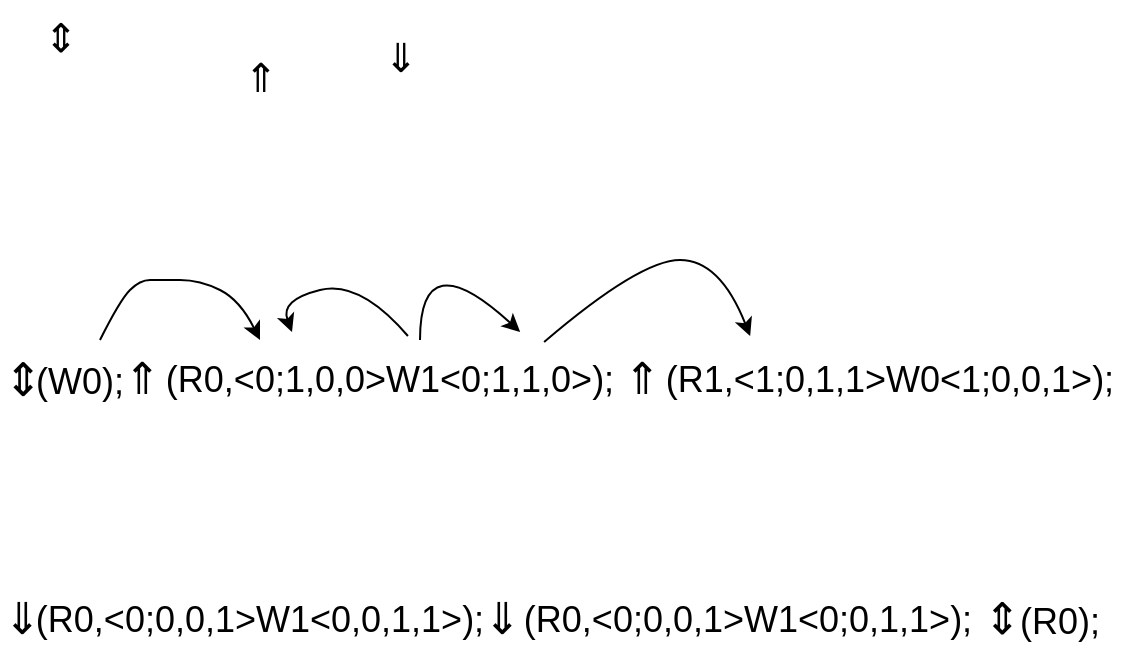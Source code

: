 <mxfile version="20.8.23" type="github">
  <diagram name="第 1 页" id="TEQi4ShTQILTbkTl-TjT">
    <mxGraphModel dx="1434" dy="796" grid="1" gridSize="10" guides="1" tooltips="1" connect="1" arrows="1" fold="1" page="1" pageScale="1" pageWidth="827" pageHeight="1169" math="0" shadow="0">
      <root>
        <mxCell id="0" />
        <mxCell id="1" parent="0" />
        <mxCell id="B8rUQYM5JkH_zZGNKql9-2" value="&lt;font style=&quot;font-size: 20px;&quot;&gt;⇕&lt;/font&gt;" style="text;whiteSpace=wrap;html=1;" vertex="1" parent="1">
          <mxGeometry x="60" y="110" width="20" height="30" as="geometry" />
        </mxCell>
        <mxCell id="B8rUQYM5JkH_zZGNKql9-3" value="⇑" style="text;whiteSpace=wrap;html=1;fontSize=20;" vertex="1" parent="1">
          <mxGeometry x="160" y="130" width="50" height="50" as="geometry" />
        </mxCell>
        <mxCell id="B8rUQYM5JkH_zZGNKql9-4" value="&lt;font style=&quot;font-size: 22px;&quot;&gt;⇓&lt;/font&gt;" style="text;whiteSpace=wrap;html=1;fontSize=20;" vertex="1" parent="1">
          <mxGeometry x="40" y="400" width="20" height="40" as="geometry" />
        </mxCell>
        <mxCell id="B8rUQYM5JkH_zZGNKql9-6" value="&lt;font style=&quot;font-size: 23px;&quot;&gt;⇕&lt;/font&gt;" style="text;whiteSpace=wrap;html=1;" vertex="1" parent="1">
          <mxGeometry x="40" y="280" width="20" height="40" as="geometry" />
        </mxCell>
        <mxCell id="B8rUQYM5JkH_zZGNKql9-7" value="&lt;font style=&quot;font-size: 18px;&quot;&gt;(W0);&lt;/font&gt;" style="text;html=1;strokeColor=none;fillColor=none;align=center;verticalAlign=middle;whiteSpace=wrap;rounded=0;fontSize=20;" vertex="1" parent="1">
          <mxGeometry x="50" y="280" width="60" height="40" as="geometry" />
        </mxCell>
        <mxCell id="B8rUQYM5JkH_zZGNKql9-8" value="&lt;font style=&quot;font-size: 22px;&quot;&gt;⇑&lt;/font&gt;" style="text;whiteSpace=wrap;html=1;fontSize=20;" vertex="1" parent="1">
          <mxGeometry x="100" y="280" width="20" height="40" as="geometry" />
        </mxCell>
        <mxCell id="B8rUQYM5JkH_zZGNKql9-9" value="(R0,&amp;lt;0;1,0,0&amp;gt;W1&amp;lt;0;1,1,0&amp;gt;);" style="text;html=1;strokeColor=none;fillColor=none;align=center;verticalAlign=middle;whiteSpace=wrap;rounded=0;fontSize=18;" vertex="1" parent="1">
          <mxGeometry x="120" y="280" width="230" height="40" as="geometry" />
        </mxCell>
        <mxCell id="B8rUQYM5JkH_zZGNKql9-10" value="⇓" style="text;whiteSpace=wrap;html=1;fontSize=20;" vertex="1" parent="1">
          <mxGeometry x="230" y="120" width="20" height="30" as="geometry" />
        </mxCell>
        <mxCell id="B8rUQYM5JkH_zZGNKql9-11" value="(R0,&amp;lt;0;0,0,1&amp;gt;W1&amp;lt;0,0,1,1&amp;gt;);" style="text;html=1;strokeColor=none;fillColor=none;align=center;verticalAlign=middle;whiteSpace=wrap;rounded=0;fontSize=18;" vertex="1" parent="1">
          <mxGeometry x="50" y="400" width="240" height="40" as="geometry" />
        </mxCell>
        <mxCell id="B8rUQYM5JkH_zZGNKql9-12" value="&lt;font style=&quot;font-size: 22px;&quot;&gt;⇑&lt;/font&gt;" style="text;whiteSpace=wrap;html=1;fontSize=20;" vertex="1" parent="1">
          <mxGeometry x="350" y="280" width="20" height="40" as="geometry" />
        </mxCell>
        <mxCell id="B8rUQYM5JkH_zZGNKql9-13" value="(R1,&amp;lt;1;0,1,1&amp;gt;W0&amp;lt;1;0,0,1&amp;gt;);" style="text;html=1;strokeColor=none;fillColor=none;align=center;verticalAlign=middle;whiteSpace=wrap;rounded=0;fontSize=18;" vertex="1" parent="1">
          <mxGeometry x="370" y="280" width="230" height="40" as="geometry" />
        </mxCell>
        <mxCell id="B8rUQYM5JkH_zZGNKql9-14" value="&lt;font style=&quot;font-size: 22px;&quot;&gt;⇓&lt;/font&gt;" style="text;whiteSpace=wrap;html=1;fontSize=20;" vertex="1" parent="1">
          <mxGeometry x="280" y="400" width="20" height="40" as="geometry" />
        </mxCell>
        <mxCell id="B8rUQYM5JkH_zZGNKql9-15" value="(R0,&amp;lt;0;0,0,1&amp;gt;W1&amp;lt;0;0,1,1&amp;gt;);" style="text;html=1;strokeColor=none;fillColor=none;align=center;verticalAlign=middle;whiteSpace=wrap;rounded=0;fontSize=18;" vertex="1" parent="1">
          <mxGeometry x="299" y="400" width="230" height="40" as="geometry" />
        </mxCell>
        <mxCell id="B8rUQYM5JkH_zZGNKql9-17" value="&lt;font style=&quot;font-size: 22px;&quot;&gt;⇕&lt;/font&gt;" style="text;whiteSpace=wrap;html=1;" vertex="1" parent="1">
          <mxGeometry x="530" y="400" width="20" height="40" as="geometry" />
        </mxCell>
        <mxCell id="B8rUQYM5JkH_zZGNKql9-18" value="&lt;font style=&quot;font-size: 18px;&quot;&gt;(R0);&lt;/font&gt;" style="text;html=1;strokeColor=none;fillColor=none;align=center;verticalAlign=middle;whiteSpace=wrap;rounded=0;fontSize=20;" vertex="1" parent="1">
          <mxGeometry x="540" y="400" width="60" height="40" as="geometry" />
        </mxCell>
        <mxCell id="B8rUQYM5JkH_zZGNKql9-21" value="" style="curved=1;endArrow=classic;html=1;rounded=0;fontSize=22;" edge="1" parent="1" source="B8rUQYM5JkH_zZGNKql9-7" target="B8rUQYM5JkH_zZGNKql9-9">
          <mxGeometry width="50" height="50" relative="1" as="geometry">
            <mxPoint x="240" y="260" as="sourcePoint" />
            <mxPoint x="290" y="210" as="targetPoint" />
            <Array as="points">
              <mxPoint x="100" y="260" />
              <mxPoint x="110" y="250" />
              <mxPoint x="120" y="250" />
              <mxPoint x="140" y="250" />
              <mxPoint x="160" y="260" />
              <mxPoint x="170" y="280" />
            </Array>
          </mxGeometry>
        </mxCell>
        <mxCell id="B8rUQYM5JkH_zZGNKql9-23" value="" style="curved=1;endArrow=classic;html=1;rounded=0;fontSize=22;exitX=0.539;exitY=-0.05;exitDx=0;exitDy=0;exitPerimeter=0;entryX=0.287;entryY=-0.1;entryDx=0;entryDy=0;entryPerimeter=0;" edge="1" parent="1" source="B8rUQYM5JkH_zZGNKql9-9" target="B8rUQYM5JkH_zZGNKql9-9">
          <mxGeometry width="50" height="50" relative="1" as="geometry">
            <mxPoint x="250" y="220" as="sourcePoint" />
            <mxPoint x="200" y="270" as="targetPoint" />
            <Array as="points">
              <mxPoint x="220" y="250" />
              <mxPoint x="180" y="260" />
            </Array>
          </mxGeometry>
        </mxCell>
        <mxCell id="B8rUQYM5JkH_zZGNKql9-24" value="" style="curved=1;endArrow=classic;html=1;rounded=0;fontSize=22;entryX=0.783;entryY=-0.1;entryDx=0;entryDy=0;entryPerimeter=0;" edge="1" parent="1" target="B8rUQYM5JkH_zZGNKql9-9">
          <mxGeometry width="50" height="50" relative="1" as="geometry">
            <mxPoint x="250" y="280" as="sourcePoint" />
            <mxPoint x="300" y="230" as="targetPoint" />
            <Array as="points">
              <mxPoint x="250" y="230" />
            </Array>
          </mxGeometry>
        </mxCell>
        <mxCell id="B8rUQYM5JkH_zZGNKql9-25" value="" style="curved=1;endArrow=classic;html=1;rounded=0;fontSize=22;exitX=0.835;exitY=0.025;exitDx=0;exitDy=0;exitPerimeter=0;entryX=0.196;entryY=-0.05;entryDx=0;entryDy=0;entryPerimeter=0;" edge="1" parent="1" source="B8rUQYM5JkH_zZGNKql9-9" target="B8rUQYM5JkH_zZGNKql9-13">
          <mxGeometry width="50" height="50" relative="1" as="geometry">
            <mxPoint x="440" y="190" as="sourcePoint" />
            <mxPoint x="490" y="140" as="targetPoint" />
            <Array as="points">
              <mxPoint x="360" y="240" />
              <mxPoint x="400" y="240" />
            </Array>
          </mxGeometry>
        </mxCell>
      </root>
    </mxGraphModel>
  </diagram>
</mxfile>
